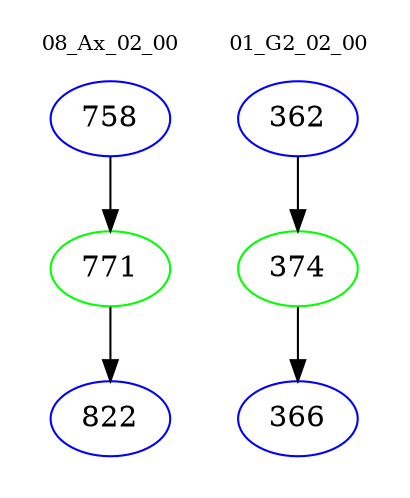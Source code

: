 digraph{
subgraph cluster_0 {
color = white
label = "08_Ax_02_00";
fontsize=10;
T0_758 [label="758", color="blue"]
T0_758 -> T0_771 [color="black"]
T0_771 [label="771", color="green"]
T0_771 -> T0_822 [color="black"]
T0_822 [label="822", color="blue"]
}
subgraph cluster_1 {
color = white
label = "01_G2_02_00";
fontsize=10;
T1_362 [label="362", color="blue"]
T1_362 -> T1_374 [color="black"]
T1_374 [label="374", color="green"]
T1_374 -> T1_366 [color="black"]
T1_366 [label="366", color="blue"]
}
}

